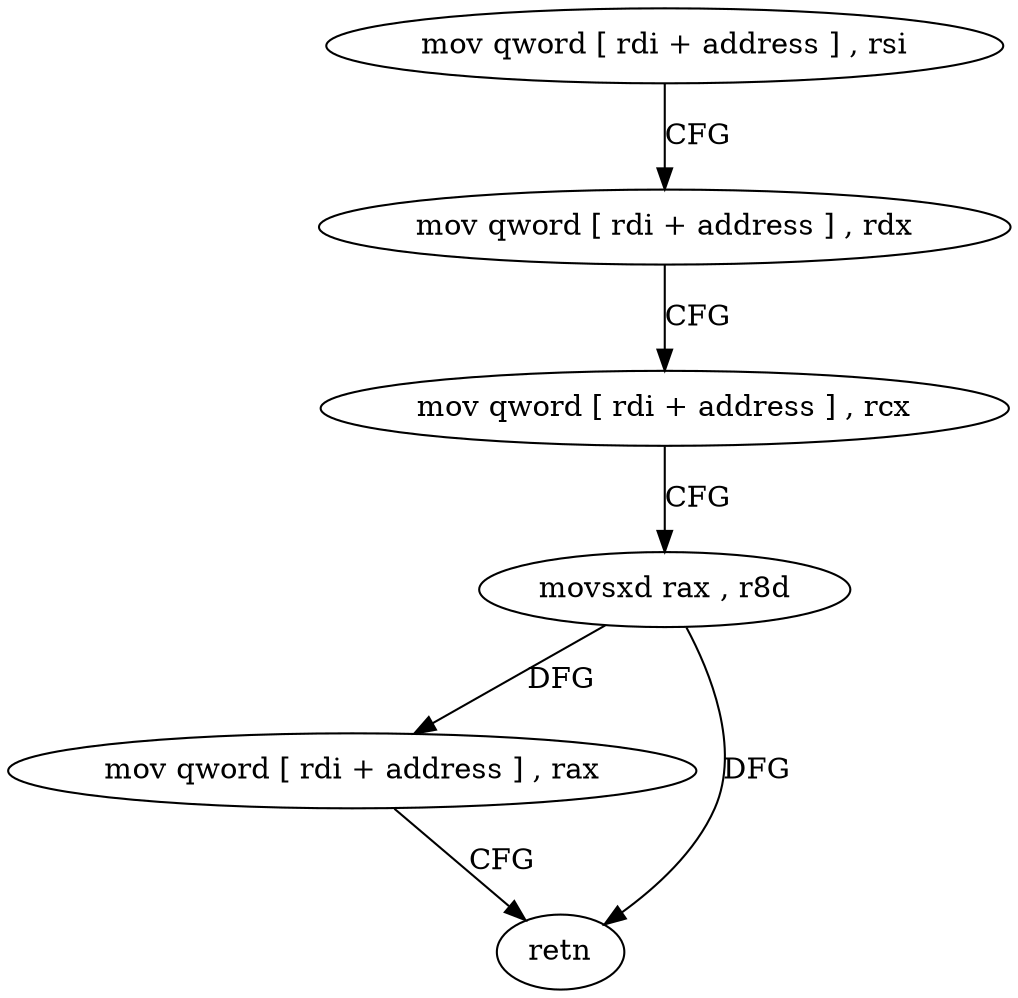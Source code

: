 digraph "func" {
"4289600" [label = "mov qword [ rdi + address ] , rsi" ]
"4289604" [label = "mov qword [ rdi + address ] , rdx" ]
"4289608" [label = "mov qword [ rdi + address ] , rcx" ]
"4289612" [label = "movsxd rax , r8d" ]
"4289615" [label = "mov qword [ rdi + address ] , rax" ]
"4289619" [label = "retn" ]
"4289600" -> "4289604" [ label = "CFG" ]
"4289604" -> "4289608" [ label = "CFG" ]
"4289608" -> "4289612" [ label = "CFG" ]
"4289612" -> "4289615" [ label = "DFG" ]
"4289612" -> "4289619" [ label = "DFG" ]
"4289615" -> "4289619" [ label = "CFG" ]
}

